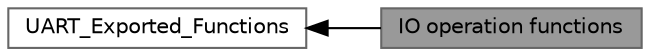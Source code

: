 digraph "IO operation functions"
{
 // INTERACTIVE_SVG=YES
 // LATEX_PDF_SIZE
  bgcolor="transparent";
  edge [fontname=Helvetica,fontsize=10,labelfontname=Helvetica,labelfontsize=10];
  node [fontname=Helvetica,fontsize=10,shape=box,height=0.2,width=0.4];
  rankdir=LR;
  Node2 [id="Node000002",label="UART_Exported_Functions",height=0.2,width=0.4,color="grey40", fillcolor="white", style="filled",URL="$group___u_a_r_t___exported___functions.html",tooltip=" "];
  Node1 [id="Node000001",label="IO operation functions",height=0.2,width=0.4,color="gray40", fillcolor="grey60", style="filled", fontcolor="black",tooltip=" "];
  Node2->Node1 [shape=plaintext, dir="back", style="solid"];
}
